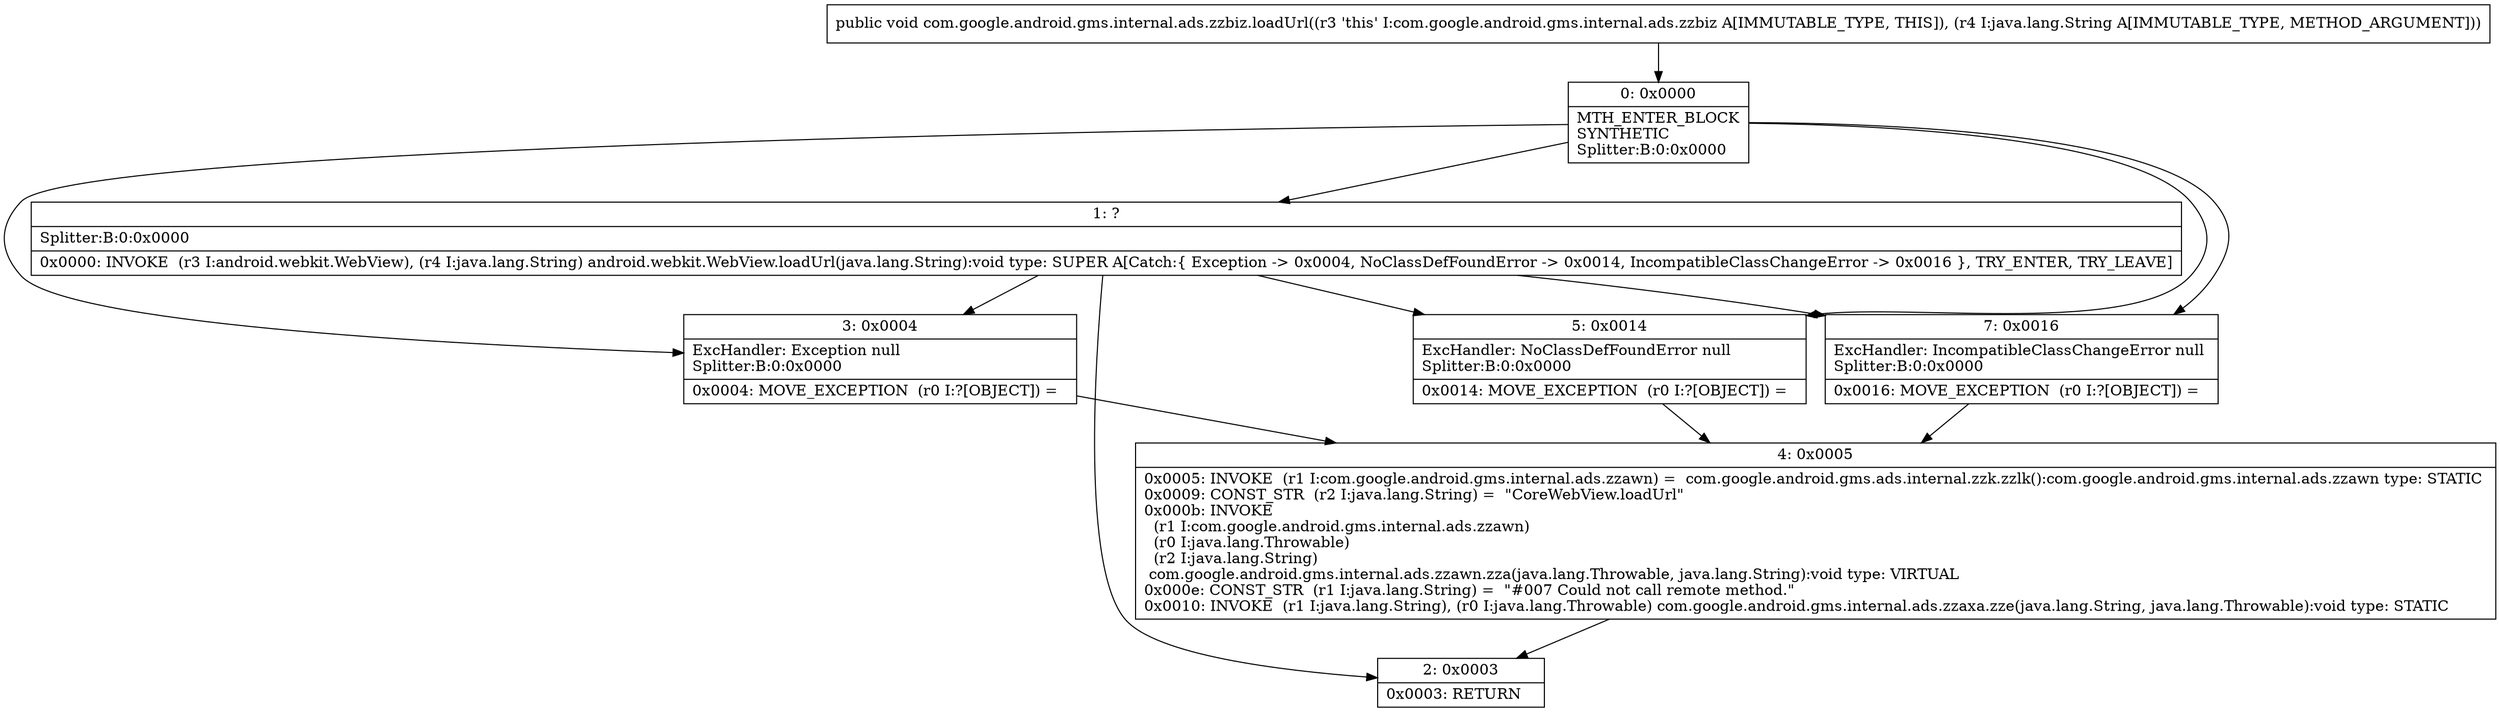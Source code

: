 digraph "CFG forcom.google.android.gms.internal.ads.zzbiz.loadUrl(Ljava\/lang\/String;)V" {
Node_0 [shape=record,label="{0\:\ 0x0000|MTH_ENTER_BLOCK\lSYNTHETIC\lSplitter:B:0:0x0000\l}"];
Node_1 [shape=record,label="{1\:\ ?|Splitter:B:0:0x0000\l|0x0000: INVOKE  (r3 I:android.webkit.WebView), (r4 I:java.lang.String) android.webkit.WebView.loadUrl(java.lang.String):void type: SUPER A[Catch:\{ Exception \-\> 0x0004, NoClassDefFoundError \-\> 0x0014, IncompatibleClassChangeError \-\> 0x0016 \}, TRY_ENTER, TRY_LEAVE]\l}"];
Node_2 [shape=record,label="{2\:\ 0x0003|0x0003: RETURN   \l}"];
Node_3 [shape=record,label="{3\:\ 0x0004|ExcHandler: Exception null\lSplitter:B:0:0x0000\l|0x0004: MOVE_EXCEPTION  (r0 I:?[OBJECT]) =  \l}"];
Node_4 [shape=record,label="{4\:\ 0x0005|0x0005: INVOKE  (r1 I:com.google.android.gms.internal.ads.zzawn) =  com.google.android.gms.ads.internal.zzk.zzlk():com.google.android.gms.internal.ads.zzawn type: STATIC \l0x0009: CONST_STR  (r2 I:java.lang.String) =  \"CoreWebView.loadUrl\" \l0x000b: INVOKE  \l  (r1 I:com.google.android.gms.internal.ads.zzawn)\l  (r0 I:java.lang.Throwable)\l  (r2 I:java.lang.String)\l com.google.android.gms.internal.ads.zzawn.zza(java.lang.Throwable, java.lang.String):void type: VIRTUAL \l0x000e: CONST_STR  (r1 I:java.lang.String) =  \"#007 Could not call remote method.\" \l0x0010: INVOKE  (r1 I:java.lang.String), (r0 I:java.lang.Throwable) com.google.android.gms.internal.ads.zzaxa.zze(java.lang.String, java.lang.Throwable):void type: STATIC \l}"];
Node_5 [shape=record,label="{5\:\ 0x0014|ExcHandler: NoClassDefFoundError null\lSplitter:B:0:0x0000\l|0x0014: MOVE_EXCEPTION  (r0 I:?[OBJECT]) =  \l}"];
Node_7 [shape=record,label="{7\:\ 0x0016|ExcHandler: IncompatibleClassChangeError null\lSplitter:B:0:0x0000\l|0x0016: MOVE_EXCEPTION  (r0 I:?[OBJECT]) =  \l}"];
MethodNode[shape=record,label="{public void com.google.android.gms.internal.ads.zzbiz.loadUrl((r3 'this' I:com.google.android.gms.internal.ads.zzbiz A[IMMUTABLE_TYPE, THIS]), (r4 I:java.lang.String A[IMMUTABLE_TYPE, METHOD_ARGUMENT])) }"];
MethodNode -> Node_0;
Node_0 -> Node_1;
Node_0 -> Node_3;
Node_0 -> Node_5;
Node_0 -> Node_7;
Node_1 -> Node_2;
Node_1 -> Node_3;
Node_1 -> Node_5;
Node_1 -> Node_7;
Node_3 -> Node_4;
Node_4 -> Node_2;
Node_5 -> Node_4;
Node_7 -> Node_4;
}

